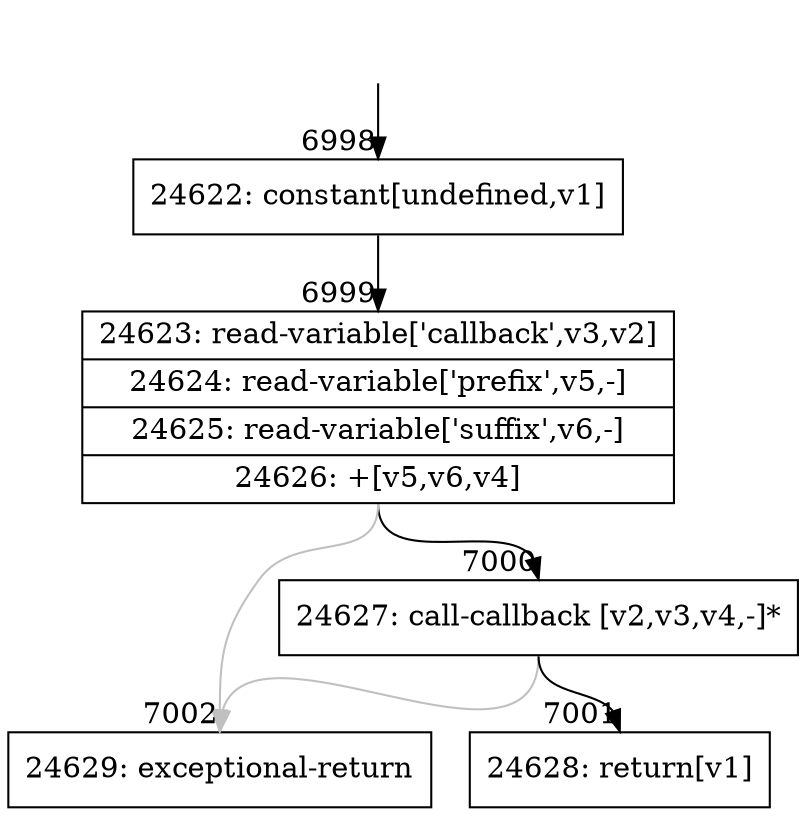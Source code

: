 digraph {
rankdir="TD"
BB_entry577[shape=none,label=""];
BB_entry577 -> BB6998 [tailport=s, headport=n, headlabel="    6998"]
BB6998 [shape=record label="{24622: constant[undefined,v1]}" ] 
BB6998 -> BB6999 [tailport=s, headport=n, headlabel="      6999"]
BB6999 [shape=record label="{24623: read-variable['callback',v3,v2]|24624: read-variable['prefix',v5,-]|24625: read-variable['suffix',v6,-]|24626: +[v5,v6,v4]}" ] 
BB6999 -> BB7000 [tailport=s, headport=n, headlabel="      7000"]
BB6999 -> BB7002 [tailport=s, headport=n, color=gray, headlabel="      7002"]
BB7000 [shape=record label="{24627: call-callback [v2,v3,v4,-]*}" ] 
BB7000 -> BB7001 [tailport=s, headport=n, headlabel="      7001"]
BB7000 -> BB7002 [tailport=s, headport=n, color=gray]
BB7001 [shape=record label="{24628: return[v1]}" ] 
BB7002 [shape=record label="{24629: exceptional-return}" ] 
//#$~ 13035
}

